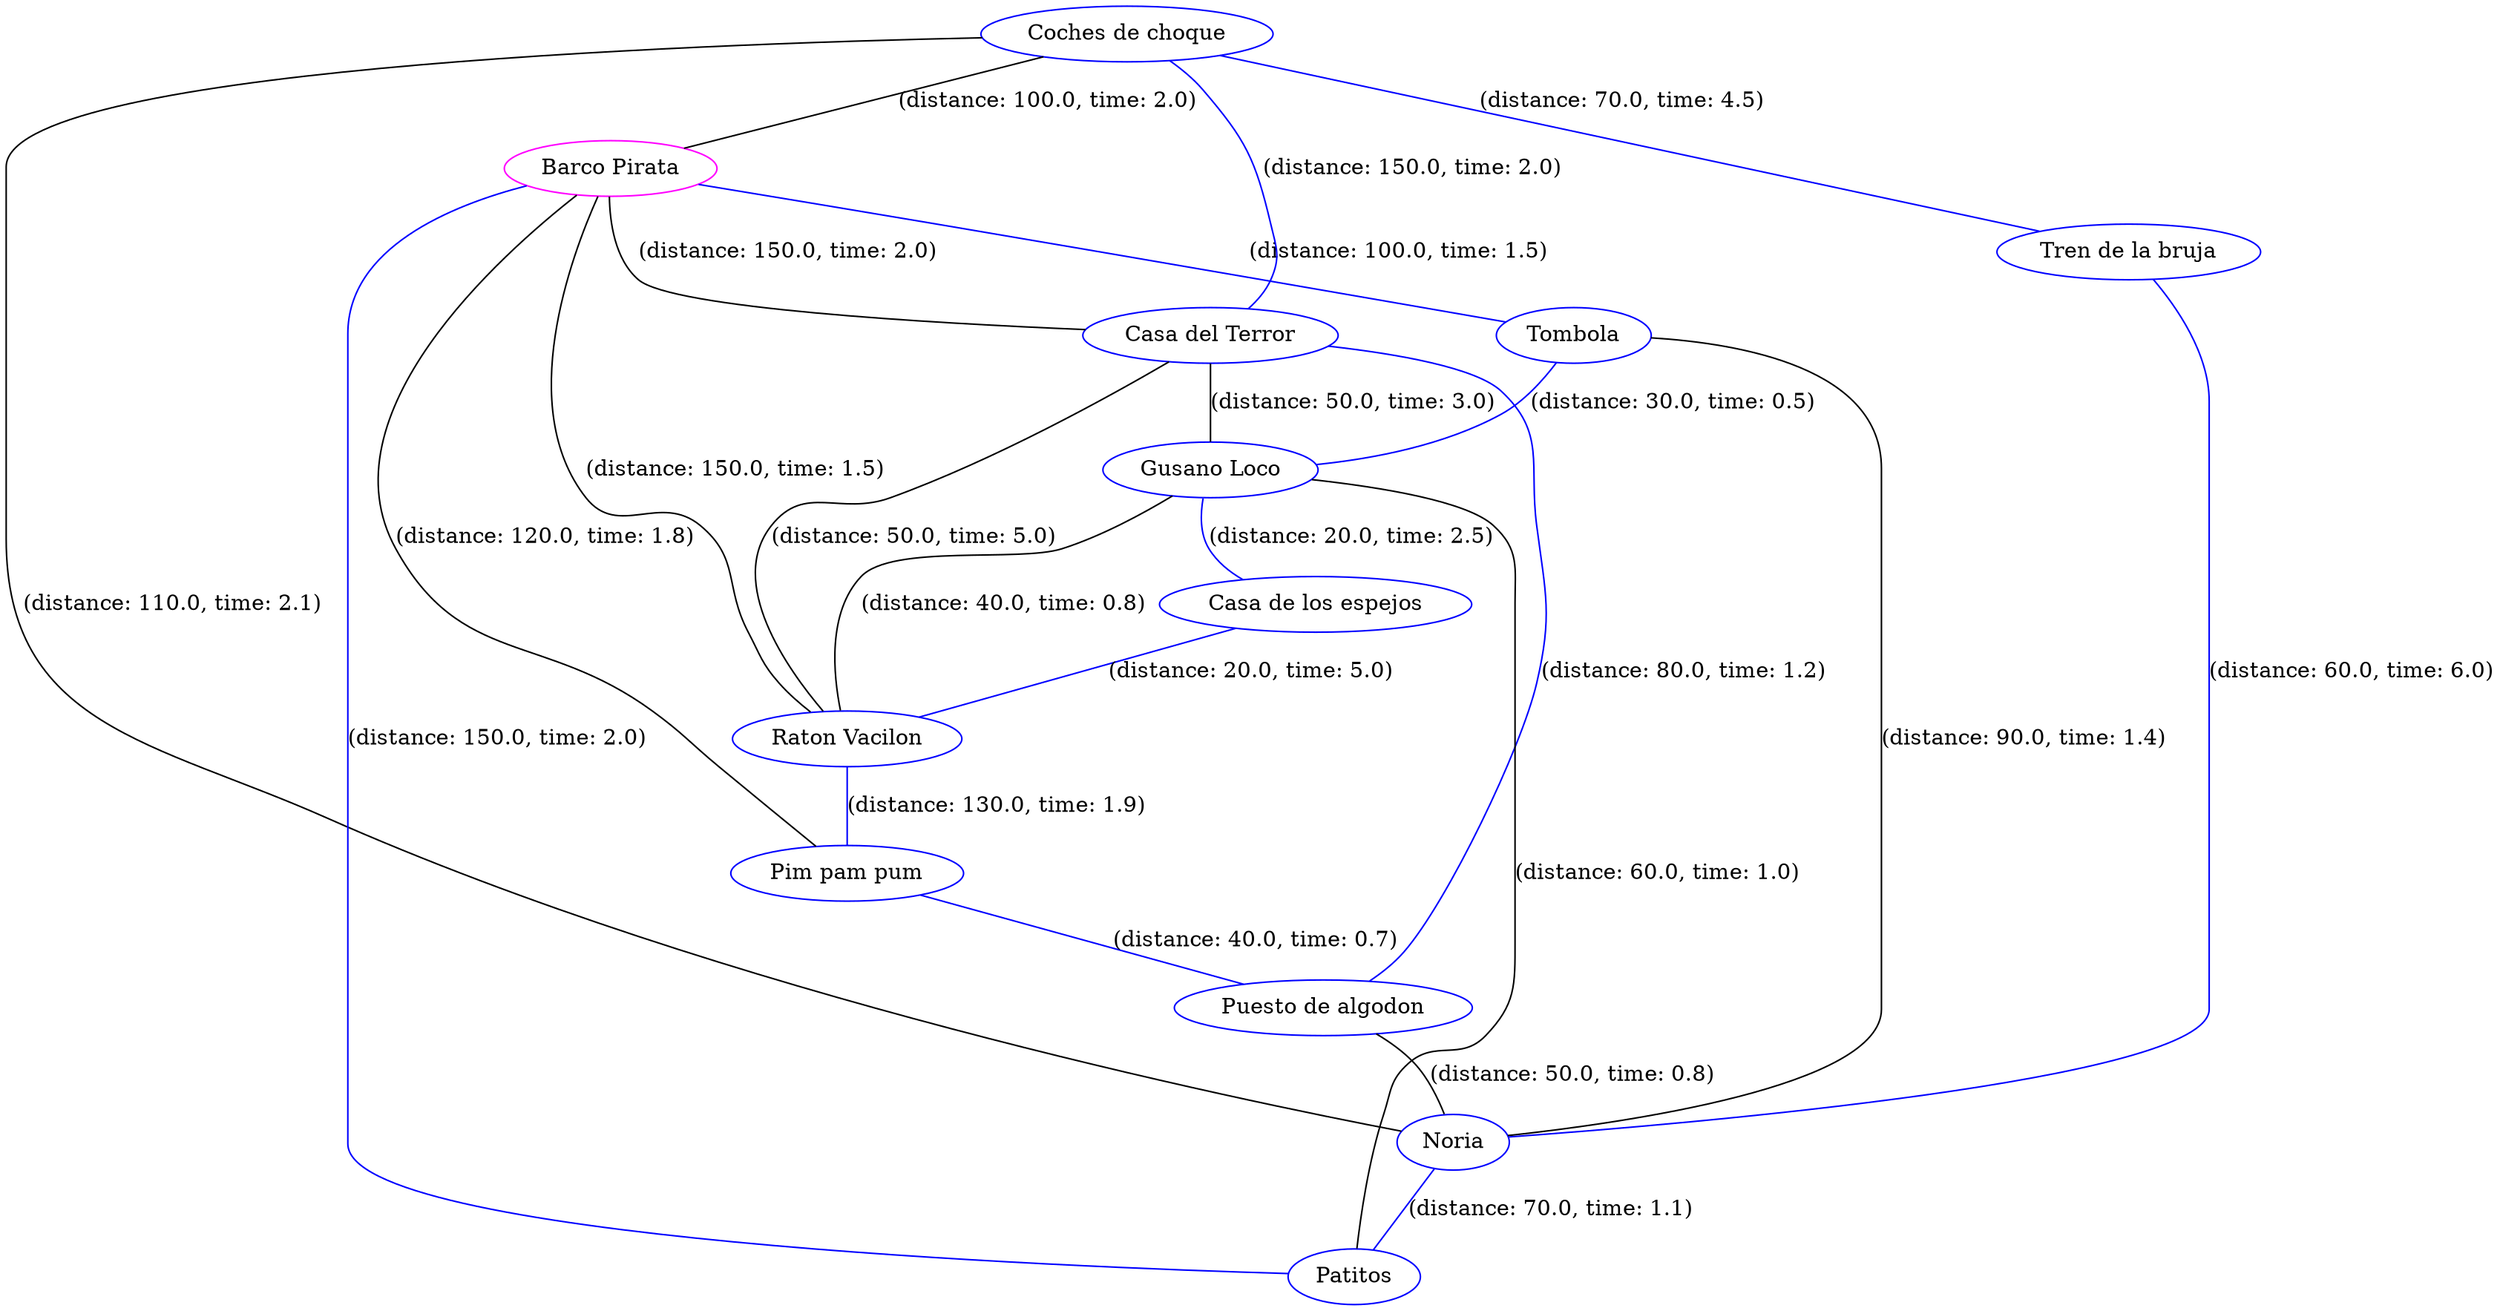 strict graph G {
  1 [ color="magenta" label="Barco Pirata" ];
  2 [ color="blue" label="Casa del Terror" ];
  3 [ color="blue" label="Tombola" ];
  4 [ color="blue" label="Gusano Loco" ];
  5 [ color="blue" label="Raton Vacilon" ];
  6 [ color="blue" label="Coches de choque" ];
  7 [ color="blue" label="Pim pam pum" ];
  8 [ color="blue" label="Puesto de algodon" ];
  9 [ color="blue" label="Noria" ];
  10 [ color="blue" label="Patitos" ];
  11 [ color="blue" label="Tren de la bruja" ];
  12 [ color="blue" label="Casa de los espejos" ];
  1 -- 2 [ label="(distance: 150.0, time: 2.0)" ];
  1 -- 3 [ color="blue" label="(distance: 100.0, time: 1.5)" ];
  1 -- 5 [ label="(distance: 150.0, time: 1.5)" ];
  2 -- 5 [ label="(distance: 50.0, time: 5.0)" ];
  3 -- 4 [ color="blue" label="(distance: 30.0, time: 0.5)" ];
  4 -- 5 [ label="(distance: 40.0, time: 0.8)" ];
  6 -- 2 [ color="blue" label="(distance: 150.0, time: 2.0)" ];
  6 -- 1 [ label="(distance: 100.0, time: 2.0)" ];
  2 -- 4 [ label="(distance: 50.0, time: 3.0)" ];
  1 -- 7 [ label="(distance: 120.0, time: 1.8)" ];
  12 -- 5 [ color="blue" label="(distance: 20.0, time: 5.0)" ];
  2 -- 8 [ color="blue" label="(distance: 80.0, time: 1.2)" ];
  3 -- 9 [ label="(distance: 90.0, time: 1.4)" ];
  11 -- 9 [ color="blue" label="(distance: 60.0, time: 6.0)" ];
  4 -- 10 [ label="(distance: 60.0, time: 1.0)" ];
  5 -- 7 [ color="blue" label="(distance: 130.0, time: 1.9)" ];
  6 -- 9 [ label="(distance: 110.0, time: 2.1)" ];
  7 -- 8 [ color="blue" label="(distance: 40.0, time: 0.7)" ];
  8 -- 9 [ label="(distance: 50.0, time: 0.8)" ];
  9 -- 10 [ color="blue" label="(distance: 70.0, time: 1.1)" ];
  10 -- 1 [ color="blue" label="(distance: 150.0, time: 2.0)" ];
  6 -- 11 [ color="blue" label="(distance: 70.0, time: 4.5)" ];
  4 -- 12 [ color="blue" label="(distance: 20.0, time: 2.5)" ];
}
